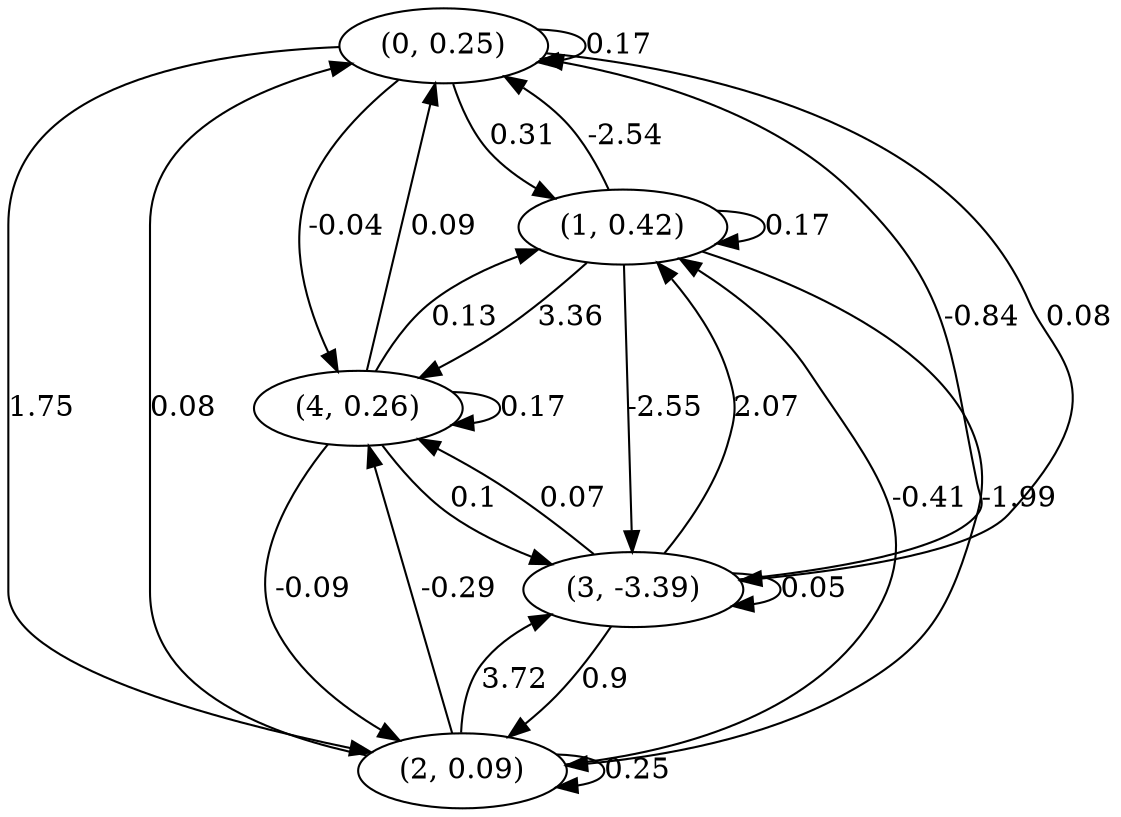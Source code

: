 digraph {
    0 [ label = "(0, 0.25)" ]
    1 [ label = "(1, 0.42)" ]
    2 [ label = "(2, 0.09)" ]
    3 [ label = "(3, -3.39)" ]
    4 [ label = "(4, 0.26)" ]
    0 -> 0 [ label = "0.17" ]
    1 -> 1 [ label = "0.17" ]
    2 -> 2 [ label = "0.25" ]
    3 -> 3 [ label = "0.05" ]
    4 -> 4 [ label = "0.17" ]
    1 -> 0 [ label = "-2.54" ]
    2 -> 0 [ label = "0.08" ]
    3 -> 0 [ label = "-0.84" ]
    4 -> 0 [ label = "0.09" ]
    0 -> 1 [ label = "0.31" ]
    2 -> 1 [ label = "-0.41" ]
    3 -> 1 [ label = "2.07" ]
    4 -> 1 [ label = "0.13" ]
    0 -> 2 [ label = "1.75" ]
    1 -> 2 [ label = "-1.99" ]
    3 -> 2 [ label = "0.9" ]
    4 -> 2 [ label = "-0.09" ]
    0 -> 3 [ label = "0.08" ]
    1 -> 3 [ label = "-2.55" ]
    2 -> 3 [ label = "3.72" ]
    4 -> 3 [ label = "0.1" ]
    0 -> 4 [ label = "-0.04" ]
    1 -> 4 [ label = "3.36" ]
    2 -> 4 [ label = "-0.29" ]
    3 -> 4 [ label = "0.07" ]
}

